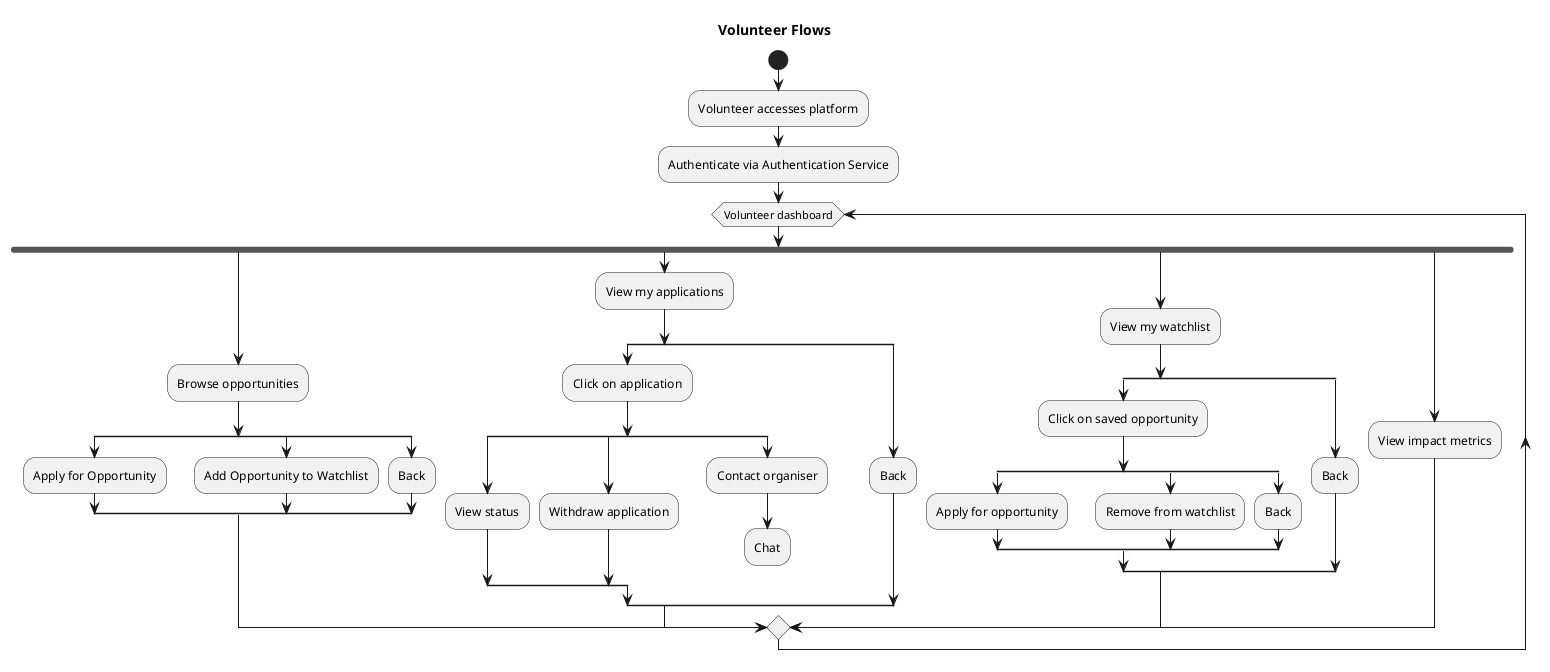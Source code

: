 @startuml
title Volunteer Flows
start
:Volunteer accesses platform;
:Authenticate via Authentication Service;
while (Volunteer dashboard)

fork
    :Browse opportunities;
    split 
        :Apply for Opportunity;
    split again
        :Add Opportunity to Watchlist;
    split again
        :Back;
    end split
fork again
    :View my applications;
    split
        :Click on application;
        split
            :View status;
        split again
            :Withdraw application;
        split again
            :Contact organiser;
            :Chat;
            detach
        end split
    split again
        :Back;
    end split
fork again
    :View my watchlist;
    split
        :Click on saved opportunity;
        split
            :Apply for opportunity;
        split again
            :Remove from watchlist;
        split again
            :Back;
        end split
    split again
        :Back;
    end split
fork again
    :View impact metrics;
end merge
endwhile
-[hidden]->
detach

@enduml
